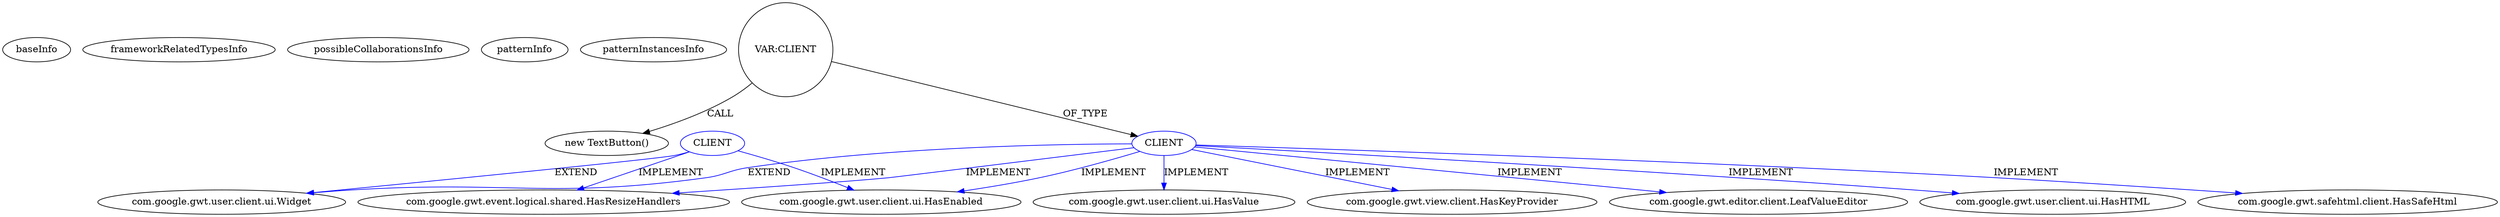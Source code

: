 digraph {
baseInfo[graphId=1601,category="pattern",isAnonymous=false,possibleRelation=false]
frameworkRelatedTypesInfo[]
possibleCollaborationsInfo[]
patternInfo[frequency=2.0,patternRootClient=null]
patternInstancesInfo[0="Cauac-GXTProject~/Cauac-GXTProject/GXTProject-master/src/main/java/gxtproject/client/Main.java~Main~77",1="kospiotr-gwt-layout-designer~/kospiotr-gwt-layout-designer/gwt-layout-designer-master/src/main/java/pl/pkosmowski/gxtshowcase/client/EditorsPanel.java~EditorsPanel~3411"]
49[label="new TextButton()",vertexType="CONSTRUCTOR_CALL",isFrameworkType=false]
50[label="VAR:CLIENT",vertexType="VARIABLE_EXPRESION",isFrameworkType=false,shape=circle]
11[label="CLIENT",vertexType="REFERENCE_CLIENT_CLASS_DECLARATION",isFrameworkType=false,color=blue]
3[label="com.google.gwt.user.client.ui.HasEnabled",vertexType="FRAMEWORK_INTERFACE_TYPE",isFrameworkType=false]
18[label="com.google.gwt.user.client.ui.HasHTML",vertexType="FRAMEWORK_INTERFACE_TYPE",isFrameworkType=false]
19[label="com.google.gwt.safehtml.client.HasSafeHtml",vertexType="FRAMEWORK_INTERFACE_TYPE",isFrameworkType=false]
16[label="com.google.gwt.user.client.ui.HasValue",vertexType="FRAMEWORK_INTERFACE_TYPE",isFrameworkType=false]
2[label="com.google.gwt.event.logical.shared.HasResizeHandlers",vertexType="FRAMEWORK_INTERFACE_TYPE",isFrameworkType=false]
15[label="com.google.gwt.view.client.HasKeyProvider",vertexType="FRAMEWORK_INTERFACE_TYPE",isFrameworkType=false]
17[label="com.google.gwt.editor.client.LeafValueEditor",vertexType="FRAMEWORK_INTERFACE_TYPE",isFrameworkType=false]
1[label="com.google.gwt.user.client.ui.Widget",vertexType="FRAMEWORK_CLASS_TYPE",isFrameworkType=false]
109[label="CLIENT",vertexType="REFERENCE_CLIENT_CLASS_DECLARATION",isFrameworkType=false,color=blue]
11->17[label="IMPLEMENT",color=blue]
11->19[label="IMPLEMENT",color=blue]
109->1[label="EXTEND",color=blue]
11->16[label="IMPLEMENT",color=blue]
11->2[label="IMPLEMENT",color=blue]
11->15[label="IMPLEMENT",color=blue]
109->2[label="IMPLEMENT",color=blue]
11->18[label="IMPLEMENT",color=blue]
11->1[label="EXTEND",color=blue]
50->49[label="CALL"]
50->11[label="OF_TYPE"]
109->3[label="IMPLEMENT",color=blue]
11->3[label="IMPLEMENT",color=blue]
}
